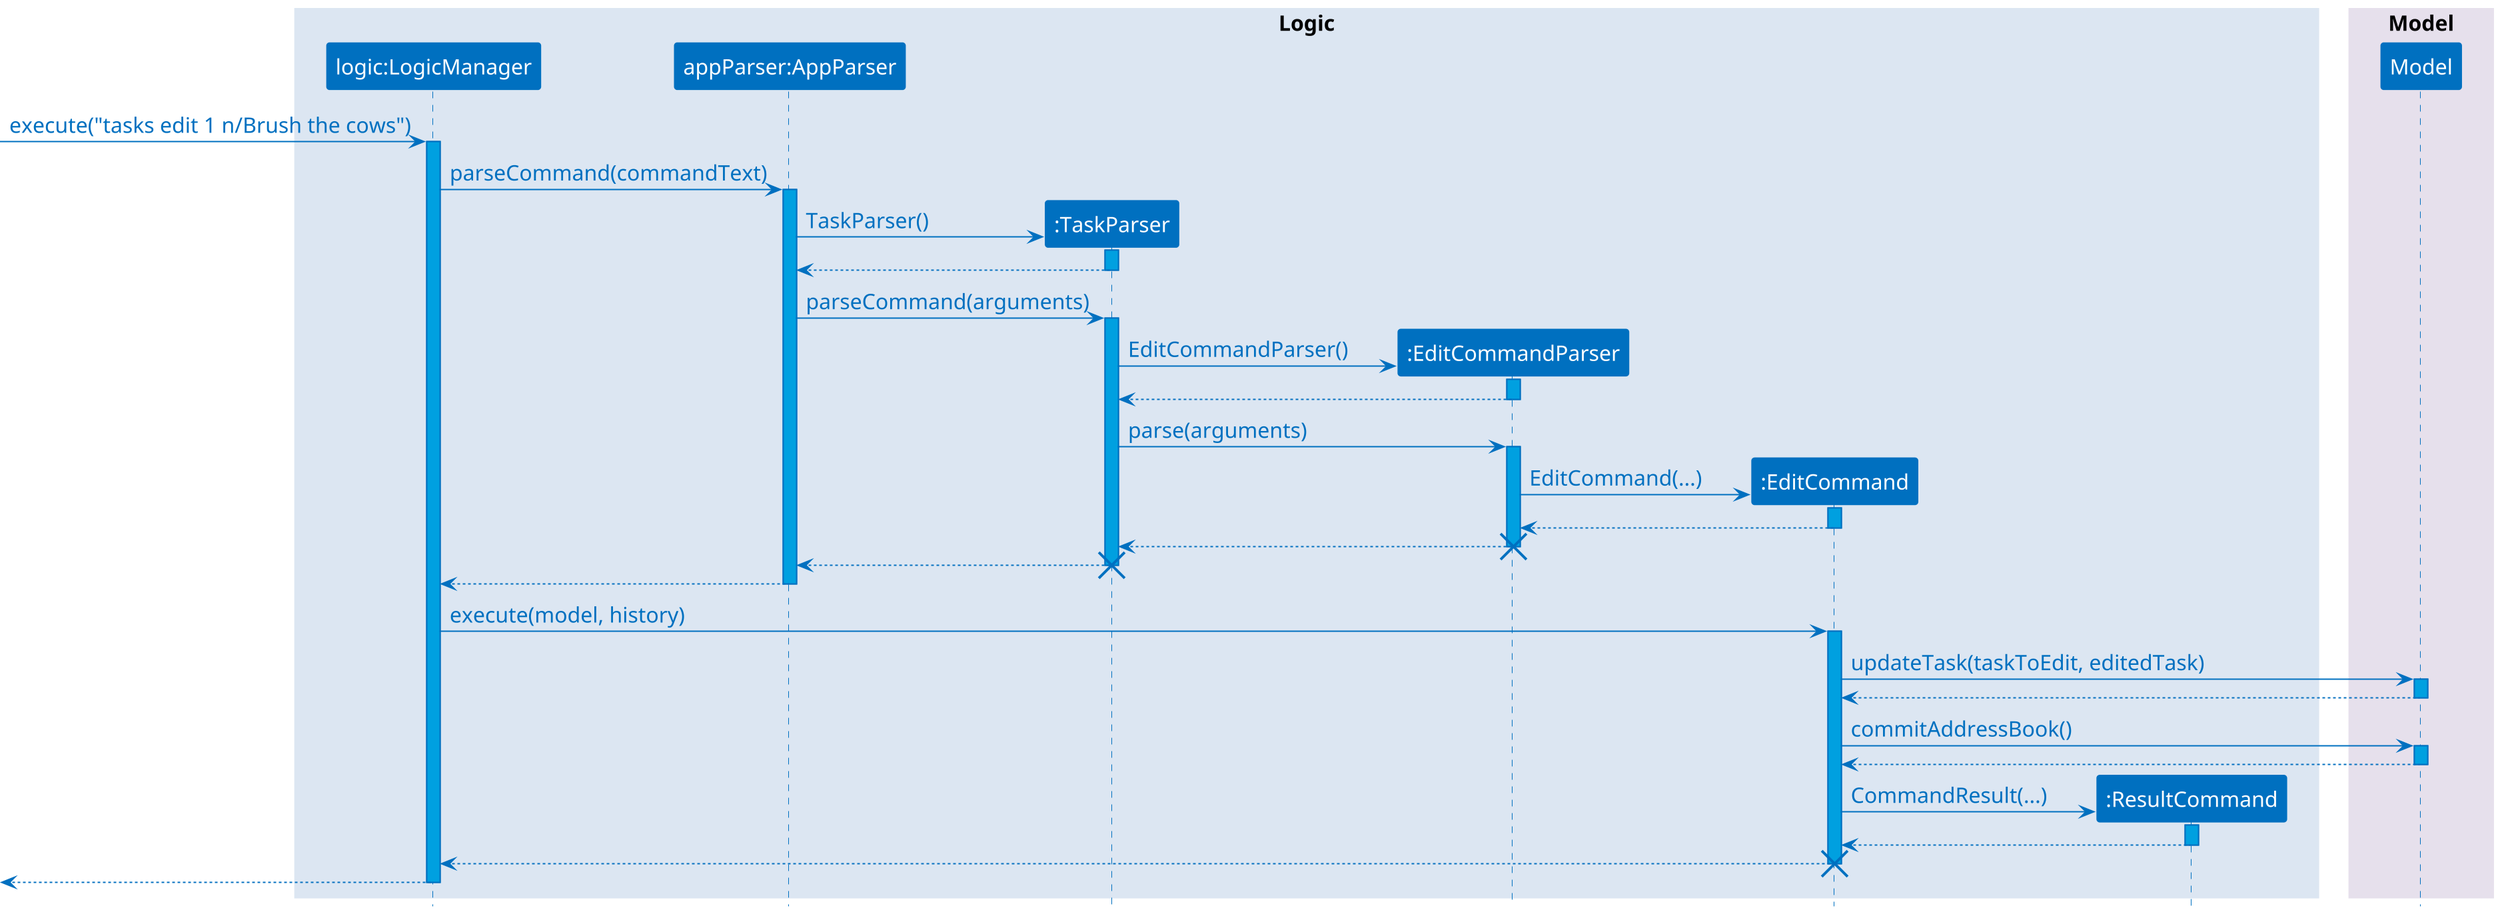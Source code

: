 @startuml
scale 2
skinparam defaultFontName Calibri
skinparam defaultFontSize 16
skinparam BoxPadding 10
skinparam ParticipantPadding 20
skinparam shadowing false
skinparam sequence {
    BoxBorderColor transparent
    BoxFontSize 20
    ParticipantBorderColor #0070C0
    ParticipantBackgroundColor #0070C0
    ParticipantFontColor #FFFFFF
    LifeLineBorderColor #0070C0
    LifeLineBackgroundColor #00A0E0
    ArrowColor #0070C0
    ArrowBorderColor #0070C0
    ArrowFontColor #0070C0
}

autoactivate on
hide footbox

box "Logic" #DCE6F2
    participant logicManager as "logic:LogicManager"
    participant appParser as "appParser:AppParser"
    participant taskParser as ":TaskParser"
    participant editCommandParser as ":EditCommandParser"
    participant editCommand as ":EditCommand"
    participant commandResult as ":ResultCommand"
end box
box "Model" #E6E0EC
    participant model as "Model"
end box

[-> logicManager: execute("tasks edit 1 n/Brush the cows")

logicManager -> appParser: parseCommand(commandText)

create taskParser
appParser -> taskParser: TaskParser()
taskParser --> appParser

appParser -> taskParser: parseCommand(arguments)

create editCommandParser
taskParser -> editCommandParser: EditCommandParser()
editCommandParser --> taskParser

taskParser -> editCommandParser: parse(arguments)

create editCommand
editCommandParser -> editCommand: EditCommand(...)
editCommand --> editCommandParser

editCommandParser --> taskParser

destroy editCommandParser

taskParser --> appParser

destroy taskParser

appParser --> logicManager

logicManager -> editCommand: execute(model, history)

editCommand -> model: updateTask(taskToEdit, editedTask)
model --> editCommand

editCommand -> model: commitAddressBook()
model --> editCommand

create commandResult
editCommand -> commandResult: CommandResult(...)
commandResult --> editCommand

editCommand --> logicManager
destroy editCommand

logicManager -->[
@enduml